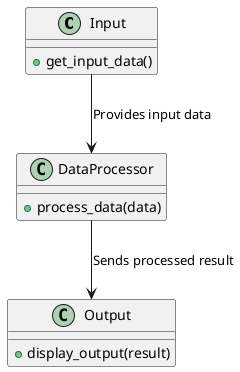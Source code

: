 @startuml
!define RECTANGLE class

RECTANGLE Input {
    +get_input_data()
}

RECTANGLE DataProcessor {
    +process_data(data)
}

RECTANGLE Output {
    +display_output(result)
}

Input -down-> DataProcessor : Provides input data
DataProcessor -down-> Output : Sends processed result

@enduml
